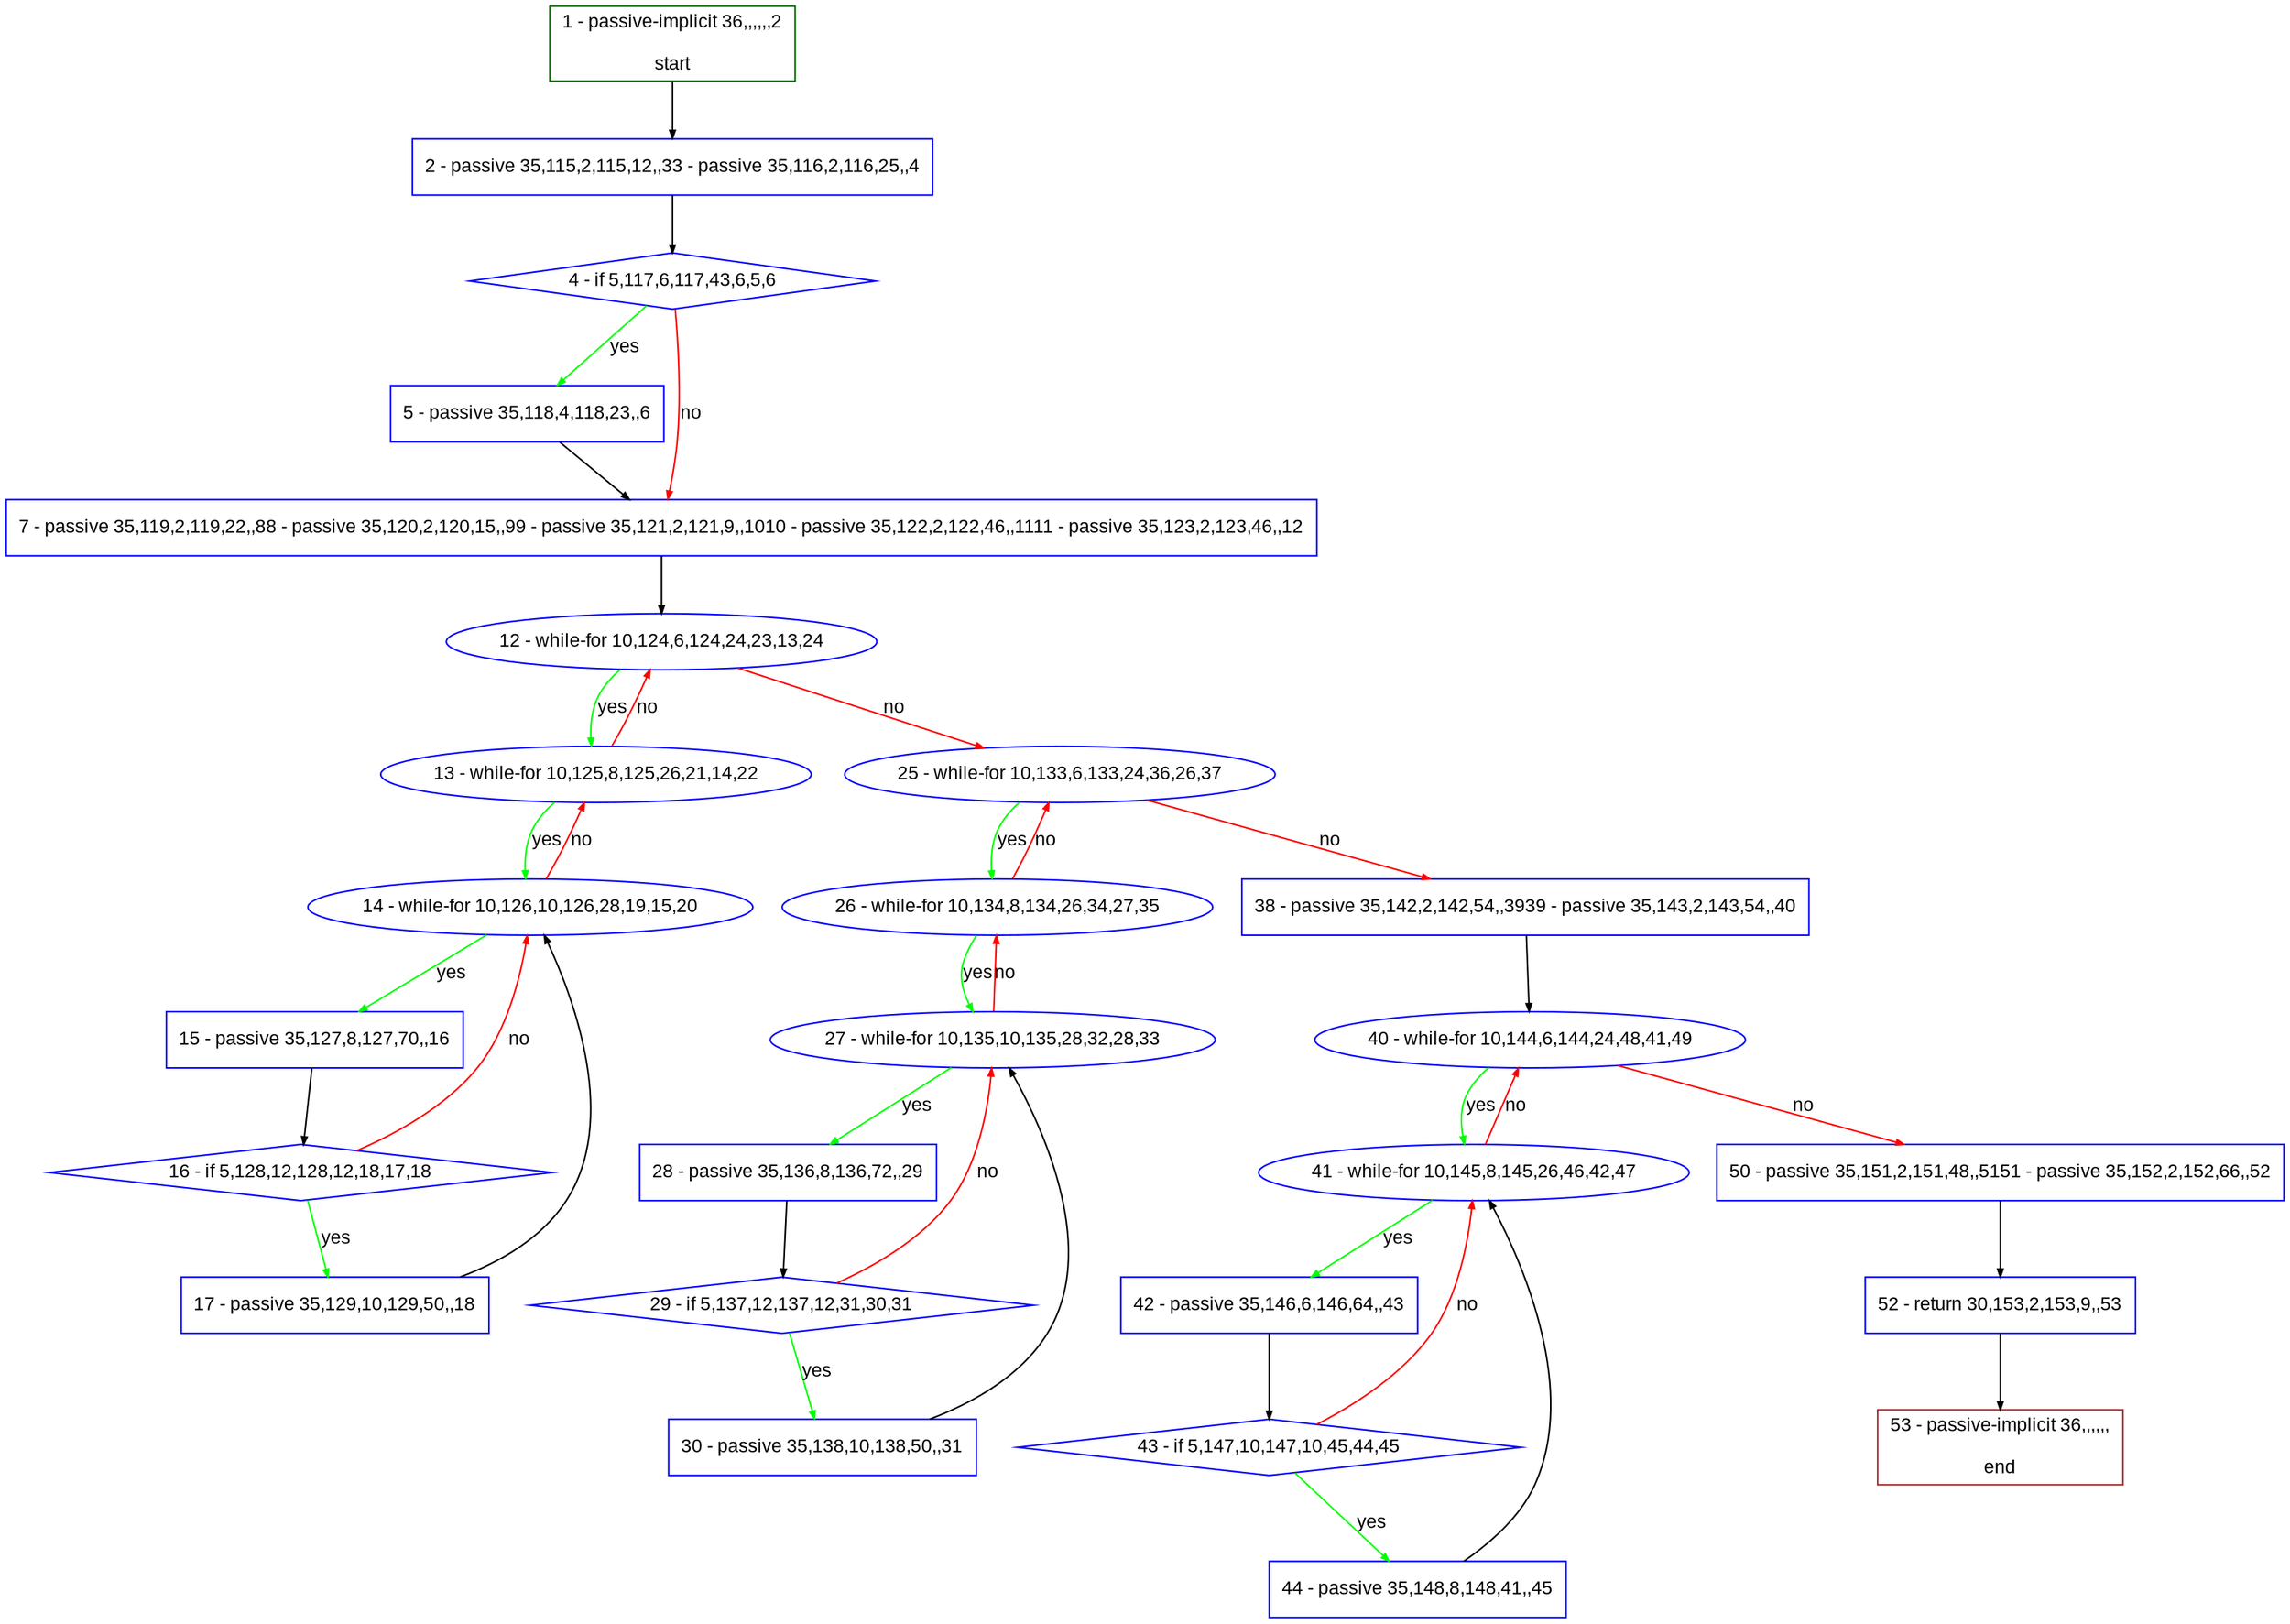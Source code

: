 digraph "" {
  graph [pack="true", label="", fontsize="12", packmode="clust", fontname="Arial", fillcolor="#FFFFCC", bgcolor="white", style="rounded,filled", compound="true"];
  node [node_initialized="no", label="", color="grey", fontsize="12", fillcolor="white", fontname="Arial", style="filled", shape="rectangle", compound="true", fixedsize="false"];
  edge [fontcolor="black", arrowhead="normal", arrowtail="none", arrowsize="0.5", ltail="", label="", color="black", fontsize="12", lhead="", fontname="Arial", dir="forward", compound="true"];
  __N1 [label="2 - passive 35,115,2,115,12,,33 - passive 35,116,2,116,25,,4", color="#0000ff", fillcolor="#ffffff", style="filled", shape="box"];
  __N2 [label="1 - passive-implicit 36,,,,,,2\n\nstart", color="#006400", fillcolor="#ffffff", style="filled", shape="box"];
  __N3 [label="4 - if 5,117,6,117,43,6,5,6", color="#0000ff", fillcolor="#ffffff", style="filled", shape="diamond"];
  __N4 [label="5 - passive 35,118,4,118,23,,6", color="#0000ff", fillcolor="#ffffff", style="filled", shape="box"];
  __N5 [label="7 - passive 35,119,2,119,22,,88 - passive 35,120,2,120,15,,99 - passive 35,121,2,121,9,,1010 - passive 35,122,2,122,46,,1111 - passive 35,123,2,123,46,,12", color="#0000ff", fillcolor="#ffffff", style="filled", shape="box"];
  __N6 [label="12 - while-for 10,124,6,124,24,23,13,24", color="#0000ff", fillcolor="#ffffff", style="filled", shape="oval"];
  __N7 [label="13 - while-for 10,125,8,125,26,21,14,22", color="#0000ff", fillcolor="#ffffff", style="filled", shape="oval"];
  __N8 [label="25 - while-for 10,133,6,133,24,36,26,37", color="#0000ff", fillcolor="#ffffff", style="filled", shape="oval"];
  __N9 [label="14 - while-for 10,126,10,126,28,19,15,20", color="#0000ff", fillcolor="#ffffff", style="filled", shape="oval"];
  __N10 [label="15 - passive 35,127,8,127,70,,16", color="#0000ff", fillcolor="#ffffff", style="filled", shape="box"];
  __N11 [label="16 - if 5,128,12,128,12,18,17,18", color="#0000ff", fillcolor="#ffffff", style="filled", shape="diamond"];
  __N12 [label="17 - passive 35,129,10,129,50,,18", color="#0000ff", fillcolor="#ffffff", style="filled", shape="box"];
  __N13 [label="26 - while-for 10,134,8,134,26,34,27,35", color="#0000ff", fillcolor="#ffffff", style="filled", shape="oval"];
  __N14 [label="38 - passive 35,142,2,142,54,,3939 - passive 35,143,2,143,54,,40", color="#0000ff", fillcolor="#ffffff", style="filled", shape="box"];
  __N15 [label="27 - while-for 10,135,10,135,28,32,28,33", color="#0000ff", fillcolor="#ffffff", style="filled", shape="oval"];
  __N16 [label="28 - passive 35,136,8,136,72,,29", color="#0000ff", fillcolor="#ffffff", style="filled", shape="box"];
  __N17 [label="29 - if 5,137,12,137,12,31,30,31", color="#0000ff", fillcolor="#ffffff", style="filled", shape="diamond"];
  __N18 [label="30 - passive 35,138,10,138,50,,31", color="#0000ff", fillcolor="#ffffff", style="filled", shape="box"];
  __N19 [label="40 - while-for 10,144,6,144,24,48,41,49", color="#0000ff", fillcolor="#ffffff", style="filled", shape="oval"];
  __N20 [label="41 - while-for 10,145,8,145,26,46,42,47", color="#0000ff", fillcolor="#ffffff", style="filled", shape="oval"];
  __N21 [label="50 - passive 35,151,2,151,48,,5151 - passive 35,152,2,152,66,,52", color="#0000ff", fillcolor="#ffffff", style="filled", shape="box"];
  __N22 [label="42 - passive 35,146,6,146,64,,43", color="#0000ff", fillcolor="#ffffff", style="filled", shape="box"];
  __N23 [label="43 - if 5,147,10,147,10,45,44,45", color="#0000ff", fillcolor="#ffffff", style="filled", shape="diamond"];
  __N24 [label="44 - passive 35,148,8,148,41,,45", color="#0000ff", fillcolor="#ffffff", style="filled", shape="box"];
  __N25 [label="52 - return 30,153,2,153,9,,53", color="#0000ff", fillcolor="#ffffff", style="filled", shape="box"];
  __N26 [label="53 - passive-implicit 36,,,,,,\n\nend", color="#a52a2a", fillcolor="#ffffff", style="filled", shape="box"];
  __N2 -> __N1 [arrowhead="normal", arrowtail="none", color="#000000", label="", dir="forward"];
  __N1 -> __N3 [arrowhead="normal", arrowtail="none", color="#000000", label="", dir="forward"];
  __N3 -> __N4 [arrowhead="normal", arrowtail="none", color="#00ff00", label="yes", dir="forward"];
  __N3 -> __N5 [arrowhead="normal", arrowtail="none", color="#ff0000", label="no", dir="forward"];
  __N4 -> __N5 [arrowhead="normal", arrowtail="none", color="#000000", label="", dir="forward"];
  __N5 -> __N6 [arrowhead="normal", arrowtail="none", color="#000000", label="", dir="forward"];
  __N6 -> __N7 [arrowhead="normal", arrowtail="none", color="#00ff00", label="yes", dir="forward"];
  __N7 -> __N6 [arrowhead="normal", arrowtail="none", color="#ff0000", label="no", dir="forward"];
  __N6 -> __N8 [arrowhead="normal", arrowtail="none", color="#ff0000", label="no", dir="forward"];
  __N7 -> __N9 [arrowhead="normal", arrowtail="none", color="#00ff00", label="yes", dir="forward"];
  __N9 -> __N7 [arrowhead="normal", arrowtail="none", color="#ff0000", label="no", dir="forward"];
  __N9 -> __N10 [arrowhead="normal", arrowtail="none", color="#00ff00", label="yes", dir="forward"];
  __N10 -> __N11 [arrowhead="normal", arrowtail="none", color="#000000", label="", dir="forward"];
  __N11 -> __N9 [arrowhead="normal", arrowtail="none", color="#ff0000", label="no", dir="forward"];
  __N11 -> __N12 [arrowhead="normal", arrowtail="none", color="#00ff00", label="yes", dir="forward"];
  __N12 -> __N9 [arrowhead="normal", arrowtail="none", color="#000000", label="", dir="forward"];
  __N8 -> __N13 [arrowhead="normal", arrowtail="none", color="#00ff00", label="yes", dir="forward"];
  __N13 -> __N8 [arrowhead="normal", arrowtail="none", color="#ff0000", label="no", dir="forward"];
  __N8 -> __N14 [arrowhead="normal", arrowtail="none", color="#ff0000", label="no", dir="forward"];
  __N13 -> __N15 [arrowhead="normal", arrowtail="none", color="#00ff00", label="yes", dir="forward"];
  __N15 -> __N13 [arrowhead="normal", arrowtail="none", color="#ff0000", label="no", dir="forward"];
  __N15 -> __N16 [arrowhead="normal", arrowtail="none", color="#00ff00", label="yes", dir="forward"];
  __N16 -> __N17 [arrowhead="normal", arrowtail="none", color="#000000", label="", dir="forward"];
  __N17 -> __N15 [arrowhead="normal", arrowtail="none", color="#ff0000", label="no", dir="forward"];
  __N17 -> __N18 [arrowhead="normal", arrowtail="none", color="#00ff00", label="yes", dir="forward"];
  __N18 -> __N15 [arrowhead="normal", arrowtail="none", color="#000000", label="", dir="forward"];
  __N14 -> __N19 [arrowhead="normal", arrowtail="none", color="#000000", label="", dir="forward"];
  __N19 -> __N20 [arrowhead="normal", arrowtail="none", color="#00ff00", label="yes", dir="forward"];
  __N20 -> __N19 [arrowhead="normal", arrowtail="none", color="#ff0000", label="no", dir="forward"];
  __N19 -> __N21 [arrowhead="normal", arrowtail="none", color="#ff0000", label="no", dir="forward"];
  __N20 -> __N22 [arrowhead="normal", arrowtail="none", color="#00ff00", label="yes", dir="forward"];
  __N22 -> __N23 [arrowhead="normal", arrowtail="none", color="#000000", label="", dir="forward"];
  __N23 -> __N20 [arrowhead="normal", arrowtail="none", color="#ff0000", label="no", dir="forward"];
  __N23 -> __N24 [arrowhead="normal", arrowtail="none", color="#00ff00", label="yes", dir="forward"];
  __N24 -> __N20 [arrowhead="normal", arrowtail="none", color="#000000", label="", dir="forward"];
  __N21 -> __N25 [arrowhead="normal", arrowtail="none", color="#000000", label="", dir="forward"];
  __N25 -> __N26 [arrowhead="normal", arrowtail="none", color="#000000", label="", dir="forward"];
}
